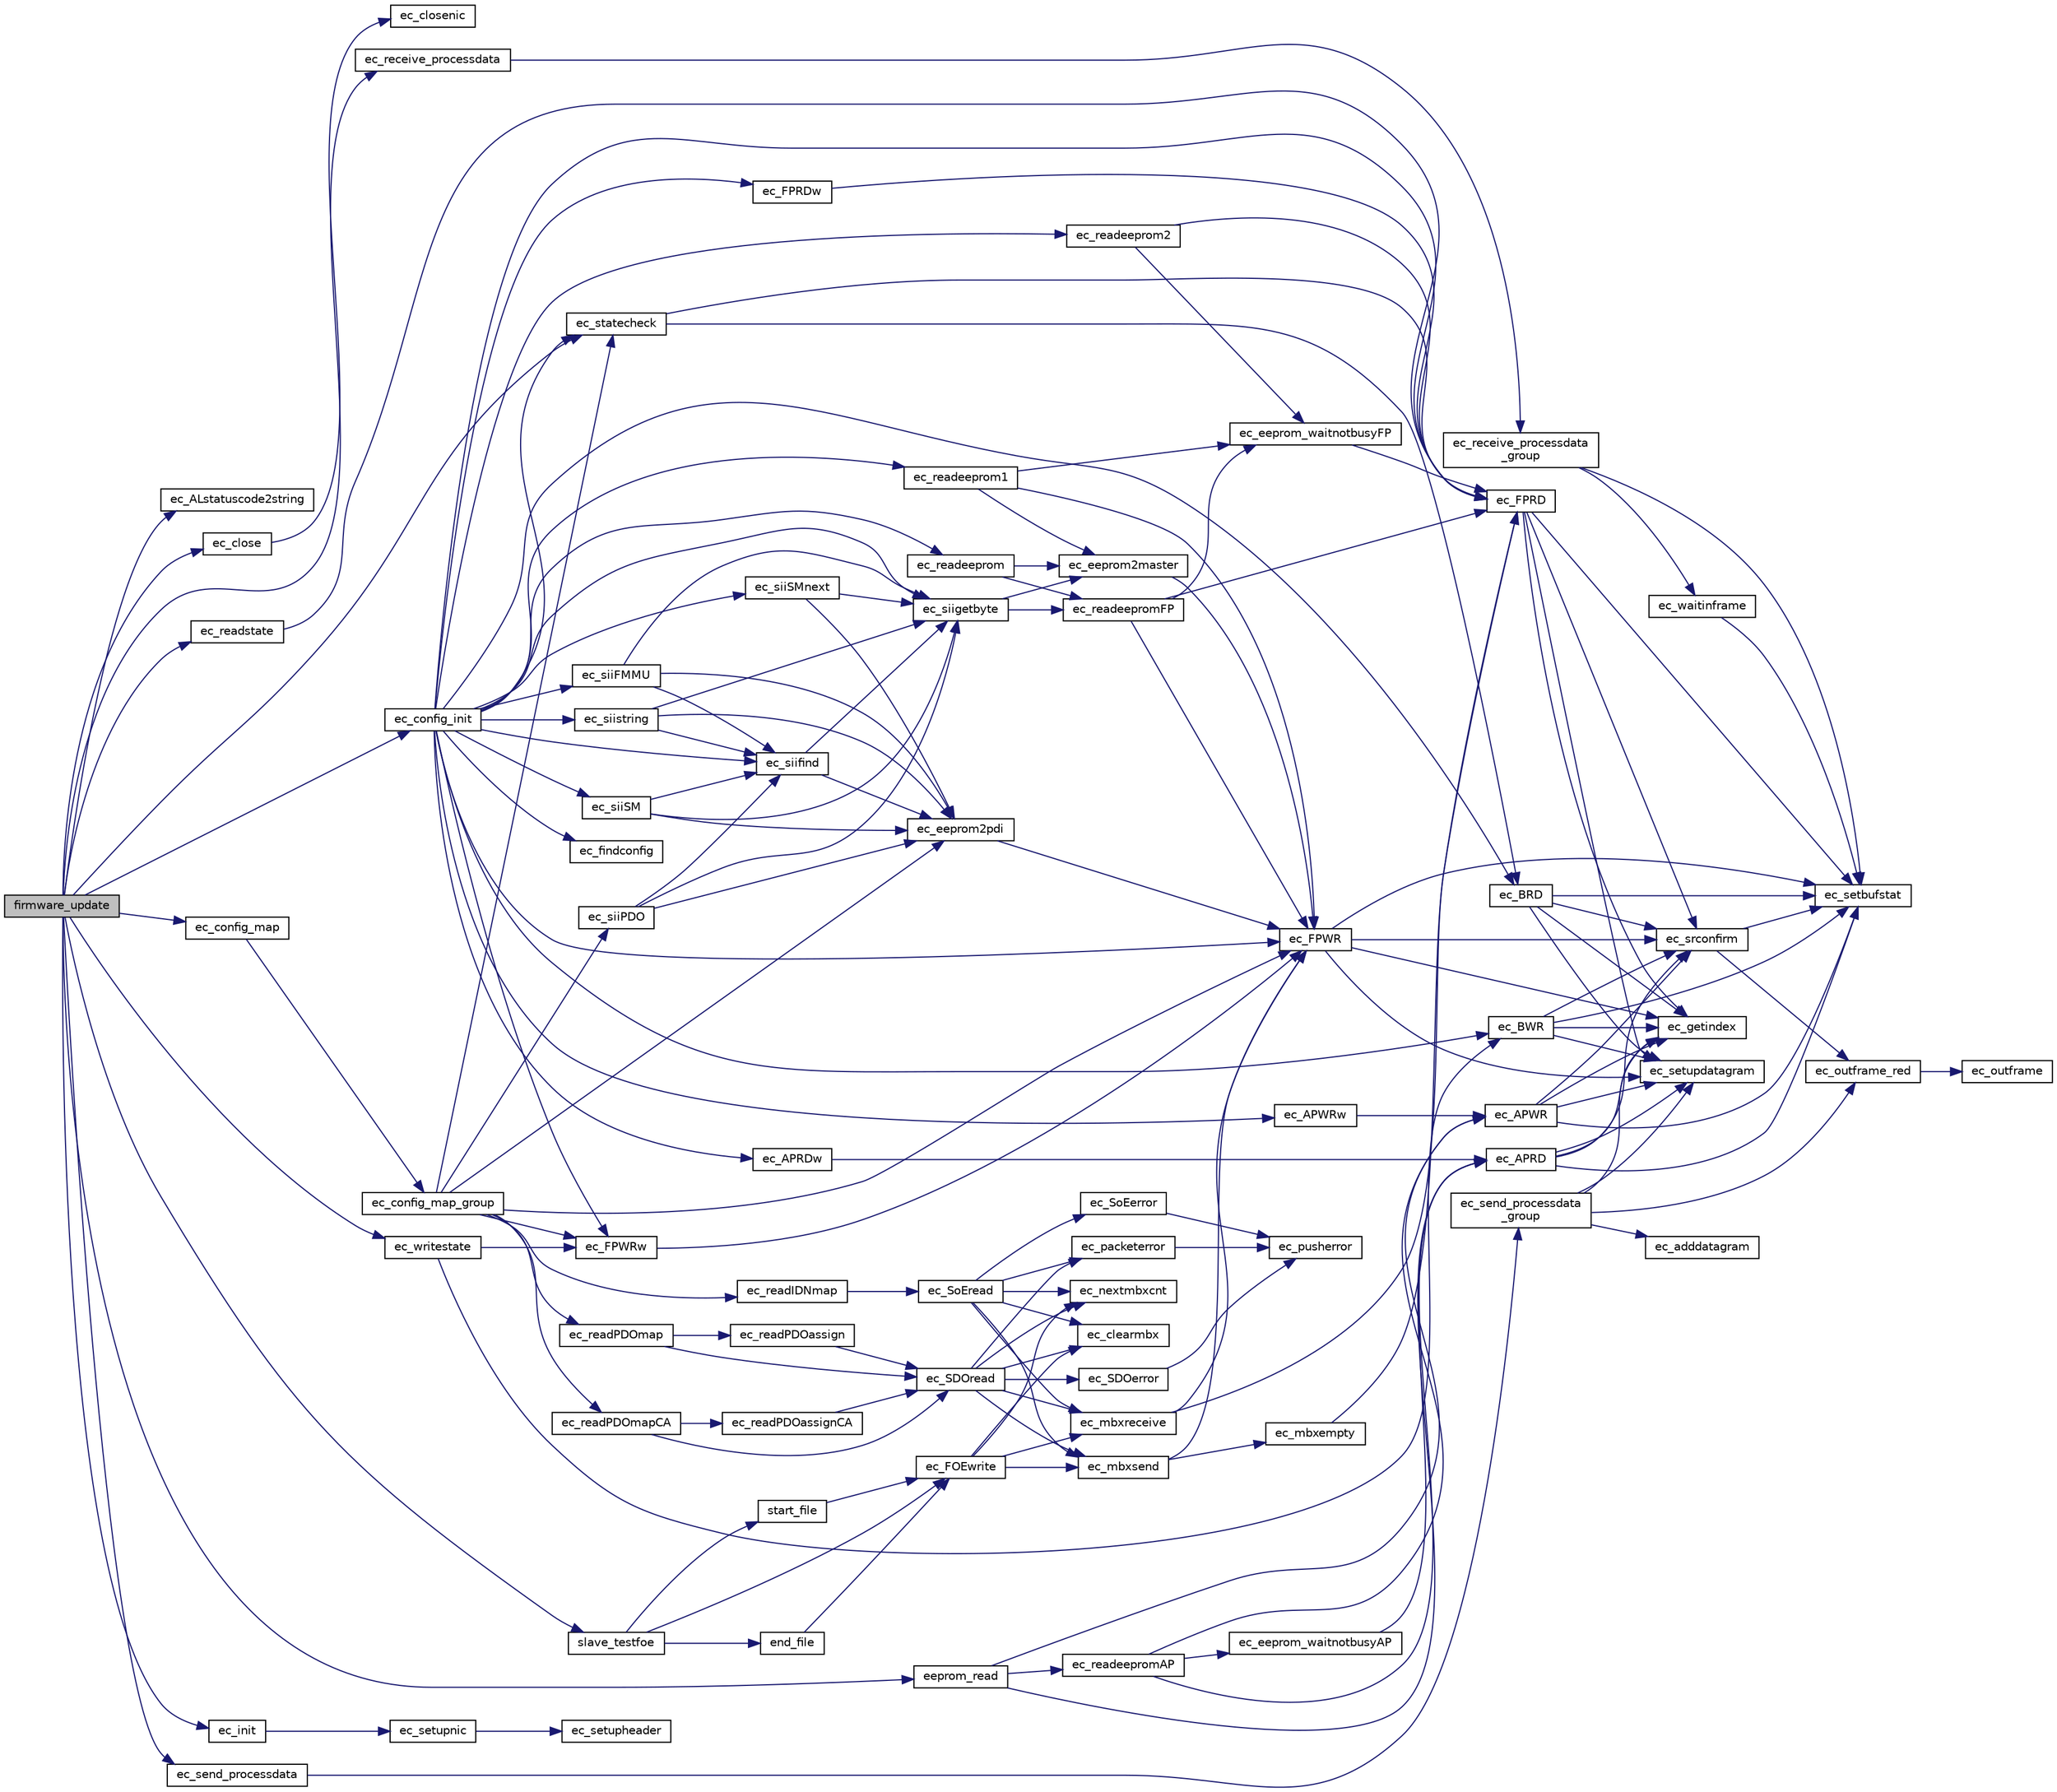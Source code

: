 digraph "firmware_update"
{
 // INTERACTIVE_SVG=YES
  edge [fontname="Helvetica",fontsize="10",labelfontname="Helvetica",labelfontsize="10"];
  node [fontname="Helvetica",fontsize="10",shape=record];
  rankdir="LR";
  Node1 [label="firmware_update",height=0.2,width=0.4,color="black", fillcolor="grey75", style="filled" fontcolor="black"];
  Node1 -> Node2 [color="midnightblue",fontsize="10",style="solid",fontname="Helvetica"];
  Node2 [label="ec_ALstatuscode2string",height=0.2,width=0.4,color="black", fillcolor="white", style="filled",URL="$ethercatprint_8c.html#a921e6bce917181c18330ceb38f8937d1"];
  Node1 -> Node3 [color="midnightblue",fontsize="10",style="solid",fontname="Helvetica"];
  Node3 [label="ec_close",height=0.2,width=0.4,color="black", fillcolor="white", style="filled",URL="$ethercatmain_8c.html#ab324bdc67988c7eab8dd7324817886cb"];
  Node3 -> Node4 [color="midnightblue",fontsize="10",style="solid",fontname="Helvetica"];
  Node4 [label="ec_closenic",height=0.2,width=0.4,color="black", fillcolor="white", style="filled",URL="$nicdrv_8c.html#ab023ae467cce8a520a2554f74415f2ef"];
  Node1 -> Node5 [color="midnightblue",fontsize="10",style="solid",fontname="Helvetica"];
  Node5 [label="ec_config_init",height=0.2,width=0.4,color="black", fillcolor="white", style="filled",URL="$ethercatconfig_8c.html#ae9128b2cb982fd03fae9105d746f8656"];
  Node5 -> Node6 [color="midnightblue",fontsize="10",style="solid",fontname="Helvetica"];
  Node6 [label="ec_APRDw",height=0.2,width=0.4,color="black", fillcolor="white", style="filled",URL="$ethercatbase_8c.html#ae04f6096929eed658625620ba507b219"];
  Node6 -> Node7 [color="midnightblue",fontsize="10",style="solid",fontname="Helvetica"];
  Node7 [label="ec_APRD",height=0.2,width=0.4,color="black", fillcolor="white", style="filled",URL="$ethercatbase_8c.html#a80f6087e11fc1a42832f7c7872122308"];
  Node7 -> Node8 [color="midnightblue",fontsize="10",style="solid",fontname="Helvetica"];
  Node8 [label="ec_getindex",height=0.2,width=0.4,color="black", fillcolor="white", style="filled",URL="$nicdrv_8c.html#ae3520c51670d8e4e3e360f26fd8acee4"];
  Node7 -> Node9 [color="midnightblue",fontsize="10",style="solid",fontname="Helvetica"];
  Node9 [label="ec_setbufstat",height=0.2,width=0.4,color="black", fillcolor="white", style="filled",URL="$nicdrv_8c.html#a121be26fdb9da9ef5b9f217fdcd2d50f"];
  Node7 -> Node10 [color="midnightblue",fontsize="10",style="solid",fontname="Helvetica"];
  Node10 [label="ec_setupdatagram",height=0.2,width=0.4,color="black", fillcolor="white", style="filled",URL="$ethercatbase_8c.html#a3b9a1e2b9fc1e15cf147a85d484db027"];
  Node7 -> Node11 [color="midnightblue",fontsize="10",style="solid",fontname="Helvetica"];
  Node11 [label="ec_srconfirm",height=0.2,width=0.4,color="black", fillcolor="white", style="filled",URL="$nicdrv_8c.html#ae49716ef495b23fc91261396fb2f49ec"];
  Node11 -> Node12 [color="midnightblue",fontsize="10",style="solid",fontname="Helvetica"];
  Node12 [label="ec_outframe_red",height=0.2,width=0.4,color="black", fillcolor="white", style="filled",URL="$nicdrv_8c.html#afb39cbe067b1afa202e8c487a33c4d66"];
  Node12 -> Node13 [color="midnightblue",fontsize="10",style="solid",fontname="Helvetica"];
  Node13 [label="ec_outframe",height=0.2,width=0.4,color="black", fillcolor="white", style="filled",URL="$nicdrv_8c.html#ace7534023c2df9a309fc51a5e7fd6d94"];
  Node11 -> Node9 [color="midnightblue",fontsize="10",style="solid",fontname="Helvetica"];
  Node5 -> Node14 [color="midnightblue",fontsize="10",style="solid",fontname="Helvetica"];
  Node14 [label="ec_APWRw",height=0.2,width=0.4,color="black", fillcolor="white", style="filled",URL="$ethercatbase_8c.html#aca3c5979b5549da9f4a6f441a74e132b"];
  Node14 -> Node15 [color="midnightblue",fontsize="10",style="solid",fontname="Helvetica"];
  Node15 [label="ec_APWR",height=0.2,width=0.4,color="black", fillcolor="white", style="filled",URL="$ethercatbase_8c.html#a02a1741d276571009e46fbe39e9f729f"];
  Node15 -> Node8 [color="midnightblue",fontsize="10",style="solid",fontname="Helvetica"];
  Node15 -> Node9 [color="midnightblue",fontsize="10",style="solid",fontname="Helvetica"];
  Node15 -> Node10 [color="midnightblue",fontsize="10",style="solid",fontname="Helvetica"];
  Node15 -> Node11 [color="midnightblue",fontsize="10",style="solid",fontname="Helvetica"];
  Node5 -> Node16 [color="midnightblue",fontsize="10",style="solid",fontname="Helvetica"];
  Node16 [label="ec_BRD",height=0.2,width=0.4,color="black", fillcolor="white", style="filled",URL="$ethercatbase_8c.html#a30d9ab75b270ba904509fb1af2b8dc17"];
  Node16 -> Node8 [color="midnightblue",fontsize="10",style="solid",fontname="Helvetica"];
  Node16 -> Node9 [color="midnightblue",fontsize="10",style="solid",fontname="Helvetica"];
  Node16 -> Node10 [color="midnightblue",fontsize="10",style="solid",fontname="Helvetica"];
  Node16 -> Node11 [color="midnightblue",fontsize="10",style="solid",fontname="Helvetica"];
  Node5 -> Node17 [color="midnightblue",fontsize="10",style="solid",fontname="Helvetica"];
  Node17 [label="ec_BWR",height=0.2,width=0.4,color="black", fillcolor="white", style="filled",URL="$ethercatbase_8c.html#a3ad29de613339c69a0b132114928b208"];
  Node17 -> Node8 [color="midnightblue",fontsize="10",style="solid",fontname="Helvetica"];
  Node17 -> Node9 [color="midnightblue",fontsize="10",style="solid",fontname="Helvetica"];
  Node17 -> Node10 [color="midnightblue",fontsize="10",style="solid",fontname="Helvetica"];
  Node17 -> Node11 [color="midnightblue",fontsize="10",style="solid",fontname="Helvetica"];
  Node5 -> Node18 [color="midnightblue",fontsize="10",style="solid",fontname="Helvetica"];
  Node18 [label="ec_findconfig",height=0.2,width=0.4,color="black", fillcolor="white", style="filled",URL="$ethercatconfig_8c.html#a8aa31990a858c7e049cfb4de24f28f3e"];
  Node5 -> Node19 [color="midnightblue",fontsize="10",style="solid",fontname="Helvetica"];
  Node19 [label="ec_FPRD",height=0.2,width=0.4,color="black", fillcolor="white", style="filled",URL="$ethercatbase_8c.html#aac2dc2b5a39ace0793473ab89bb56c7d"];
  Node19 -> Node8 [color="midnightblue",fontsize="10",style="solid",fontname="Helvetica"];
  Node19 -> Node9 [color="midnightblue",fontsize="10",style="solid",fontname="Helvetica"];
  Node19 -> Node10 [color="midnightblue",fontsize="10",style="solid",fontname="Helvetica"];
  Node19 -> Node11 [color="midnightblue",fontsize="10",style="solid",fontname="Helvetica"];
  Node5 -> Node20 [color="midnightblue",fontsize="10",style="solid",fontname="Helvetica"];
  Node20 [label="ec_FPRDw",height=0.2,width=0.4,color="black", fillcolor="white", style="filled",URL="$ethercatbase_8c.html#a1cebb240642f321d1f641e8a1ffe2fa4"];
  Node20 -> Node19 [color="midnightblue",fontsize="10",style="solid",fontname="Helvetica"];
  Node5 -> Node21 [color="midnightblue",fontsize="10",style="solid",fontname="Helvetica"];
  Node21 [label="ec_FPWR",height=0.2,width=0.4,color="black", fillcolor="white", style="filled",URL="$ethercatbase_8c.html#aa2fe58363a824f15838718ee31f11ffc"];
  Node21 -> Node8 [color="midnightblue",fontsize="10",style="solid",fontname="Helvetica"];
  Node21 -> Node9 [color="midnightblue",fontsize="10",style="solid",fontname="Helvetica"];
  Node21 -> Node10 [color="midnightblue",fontsize="10",style="solid",fontname="Helvetica"];
  Node21 -> Node11 [color="midnightblue",fontsize="10",style="solid",fontname="Helvetica"];
  Node5 -> Node22 [color="midnightblue",fontsize="10",style="solid",fontname="Helvetica"];
  Node22 [label="ec_FPWRw",height=0.2,width=0.4,color="black", fillcolor="white", style="filled",URL="$ethercatbase_8c.html#a2fc76bd01a00a0f6da9fb3927eabc24d"];
  Node22 -> Node21 [color="midnightblue",fontsize="10",style="solid",fontname="Helvetica"];
  Node5 -> Node23 [color="midnightblue",fontsize="10",style="solid",fontname="Helvetica"];
  Node23 [label="ec_readeeprom",height=0.2,width=0.4,color="black", fillcolor="white", style="filled",URL="$ethercatmain_8c.html#aacc964b3a092b666f8011717be911d35"];
  Node23 -> Node24 [color="midnightblue",fontsize="10",style="solid",fontname="Helvetica"];
  Node24 [label="ec_eeprom2master",height=0.2,width=0.4,color="black", fillcolor="white", style="filled",URL="$ethercatmain_8c.html#a027bd337ebfa1d39de8a7a1f5c5287de"];
  Node24 -> Node21 [color="midnightblue",fontsize="10",style="solid",fontname="Helvetica"];
  Node23 -> Node25 [color="midnightblue",fontsize="10",style="solid",fontname="Helvetica"];
  Node25 [label="ec_readeepromFP",height=0.2,width=0.4,color="black", fillcolor="white", style="filled",URL="$ethercatmain_8c.html#ace89c7536b04427ffb755e77a5525855"];
  Node25 -> Node26 [color="midnightblue",fontsize="10",style="solid",fontname="Helvetica"];
  Node26 [label="ec_eeprom_waitnotbusyFP",height=0.2,width=0.4,color="black", fillcolor="white", style="filled",URL="$ethercatmain_8c.html#a683af1ff758441cb62905cb041e428a1"];
  Node26 -> Node19 [color="midnightblue",fontsize="10",style="solid",fontname="Helvetica"];
  Node25 -> Node19 [color="midnightblue",fontsize="10",style="solid",fontname="Helvetica"];
  Node25 -> Node21 [color="midnightblue",fontsize="10",style="solid",fontname="Helvetica"];
  Node5 -> Node27 [color="midnightblue",fontsize="10",style="solid",fontname="Helvetica"];
  Node27 [label="ec_readeeprom1",height=0.2,width=0.4,color="black", fillcolor="white", style="filled",URL="$ethercatmain_8c.html#ad920436309547d99e23cb8fd7b56b1bc"];
  Node27 -> Node24 [color="midnightblue",fontsize="10",style="solid",fontname="Helvetica"];
  Node27 -> Node26 [color="midnightblue",fontsize="10",style="solid",fontname="Helvetica"];
  Node27 -> Node21 [color="midnightblue",fontsize="10",style="solid",fontname="Helvetica"];
  Node5 -> Node28 [color="midnightblue",fontsize="10",style="solid",fontname="Helvetica"];
  Node28 [label="ec_readeeprom2",height=0.2,width=0.4,color="black", fillcolor="white", style="filled",URL="$ethercatmain_8c.html#a31e35cc2f33ecf639db43c79850462ab"];
  Node28 -> Node26 [color="midnightblue",fontsize="10",style="solid",fontname="Helvetica"];
  Node28 -> Node19 [color="midnightblue",fontsize="10",style="solid",fontname="Helvetica"];
  Node5 -> Node29 [color="midnightblue",fontsize="10",style="solid",fontname="Helvetica"];
  Node29 [label="ec_siifind",height=0.2,width=0.4,color="black", fillcolor="white", style="filled",URL="$ethercatmain_8c.html#af44cb7b11dccd4ea221079ae0a8138e8"];
  Node29 -> Node30 [color="midnightblue",fontsize="10",style="solid",fontname="Helvetica"];
  Node30 [label="ec_eeprom2pdi",height=0.2,width=0.4,color="black", fillcolor="white", style="filled",URL="$ethercatmain_8c.html#ae149a6cd4a61c22efa4cf4185ffd83be"];
  Node30 -> Node21 [color="midnightblue",fontsize="10",style="solid",fontname="Helvetica"];
  Node29 -> Node31 [color="midnightblue",fontsize="10",style="solid",fontname="Helvetica"];
  Node31 [label="ec_siigetbyte",height=0.2,width=0.4,color="black", fillcolor="white", style="filled",URL="$ethercatmain_8c.html#a6c314f9524aa84af885f1e6426b71148"];
  Node31 -> Node24 [color="midnightblue",fontsize="10",style="solid",fontname="Helvetica"];
  Node31 -> Node25 [color="midnightblue",fontsize="10",style="solid",fontname="Helvetica"];
  Node5 -> Node32 [color="midnightblue",fontsize="10",style="solid",fontname="Helvetica"];
  Node32 [label="ec_siiFMMU",height=0.2,width=0.4,color="black", fillcolor="white", style="filled",URL="$ethercatmain_8c.html#ab382409c9f74891f82e87dcc7fad875e"];
  Node32 -> Node30 [color="midnightblue",fontsize="10",style="solid",fontname="Helvetica"];
  Node32 -> Node29 [color="midnightblue",fontsize="10",style="solid",fontname="Helvetica"];
  Node32 -> Node31 [color="midnightblue",fontsize="10",style="solid",fontname="Helvetica"];
  Node5 -> Node31 [color="midnightblue",fontsize="10",style="solid",fontname="Helvetica"];
  Node5 -> Node33 [color="midnightblue",fontsize="10",style="solid",fontname="Helvetica"];
  Node33 [label="ec_siiSM",height=0.2,width=0.4,color="black", fillcolor="white", style="filled",URL="$ethercatmain_8c.html#a54c0c0d13f6c7b38e98ab91f4db29514"];
  Node33 -> Node30 [color="midnightblue",fontsize="10",style="solid",fontname="Helvetica"];
  Node33 -> Node29 [color="midnightblue",fontsize="10",style="solid",fontname="Helvetica"];
  Node33 -> Node31 [color="midnightblue",fontsize="10",style="solid",fontname="Helvetica"];
  Node5 -> Node34 [color="midnightblue",fontsize="10",style="solid",fontname="Helvetica"];
  Node34 [label="ec_siiSMnext",height=0.2,width=0.4,color="black", fillcolor="white", style="filled",URL="$ethercatmain_8c.html#acfb749a5fbaaa6d560204757be2170f5"];
  Node34 -> Node30 [color="midnightblue",fontsize="10",style="solid",fontname="Helvetica"];
  Node34 -> Node31 [color="midnightblue",fontsize="10",style="solid",fontname="Helvetica"];
  Node5 -> Node35 [color="midnightblue",fontsize="10",style="solid",fontname="Helvetica"];
  Node35 [label="ec_siistring",height=0.2,width=0.4,color="black", fillcolor="white", style="filled",URL="$ethercatmain_8c.html#a4fe43f91402e635e7087b9f1e09d7703"];
  Node35 -> Node30 [color="midnightblue",fontsize="10",style="solid",fontname="Helvetica"];
  Node35 -> Node29 [color="midnightblue",fontsize="10",style="solid",fontname="Helvetica"];
  Node35 -> Node31 [color="midnightblue",fontsize="10",style="solid",fontname="Helvetica"];
  Node5 -> Node36 [color="midnightblue",fontsize="10",style="solid",fontname="Helvetica"];
  Node36 [label="ec_statecheck",height=0.2,width=0.4,color="black", fillcolor="white", style="filled",URL="$ethercatmain_8c.html#a8f77918c0a6a32be1079a11119171901"];
  Node36 -> Node16 [color="midnightblue",fontsize="10",style="solid",fontname="Helvetica"];
  Node36 -> Node19 [color="midnightblue",fontsize="10",style="solid",fontname="Helvetica"];
  Node1 -> Node37 [color="midnightblue",fontsize="10",style="solid",fontname="Helvetica"];
  Node37 [label="ec_config_map",height=0.2,width=0.4,color="black", fillcolor="white", style="filled",URL="$ethercatconfig_8c.html#aa740a2ba948117670c4f9741bc31cc38"];
  Node37 -> Node38 [color="midnightblue",fontsize="10",style="solid",fontname="Helvetica"];
  Node38 [label="ec_config_map_group",height=0.2,width=0.4,color="black", fillcolor="white", style="filled",URL="$ethercatconfig_8c.html#ae1120a5cace4aa56cf753977ccd37b8d"];
  Node38 -> Node30 [color="midnightblue",fontsize="10",style="solid",fontname="Helvetica"];
  Node38 -> Node21 [color="midnightblue",fontsize="10",style="solid",fontname="Helvetica"];
  Node38 -> Node22 [color="midnightblue",fontsize="10",style="solid",fontname="Helvetica"];
  Node38 -> Node39 [color="midnightblue",fontsize="10",style="solid",fontname="Helvetica"];
  Node39 [label="ec_readIDNmap",height=0.2,width=0.4,color="black", fillcolor="white", style="filled",URL="$ethercatsoe_8c.html#acb454e12b2034f0121a534de57b0e869"];
  Node39 -> Node40 [color="midnightblue",fontsize="10",style="solid",fontname="Helvetica"];
  Node40 [label="ec_SoEread",height=0.2,width=0.4,color="black", fillcolor="white", style="filled",URL="$ethercatsoe_8c.html#af8db8dac3118e949c495d4e50caccfac"];
  Node40 -> Node41 [color="midnightblue",fontsize="10",style="solid",fontname="Helvetica"];
  Node41 [label="ec_clearmbx",height=0.2,width=0.4,color="black", fillcolor="white", style="filled",URL="$ethercatmain_8c.html#a652d40885e8275a02ddcf94fbd077c99"];
  Node40 -> Node42 [color="midnightblue",fontsize="10",style="solid",fontname="Helvetica"];
  Node42 [label="ec_mbxreceive",height=0.2,width=0.4,color="black", fillcolor="white", style="filled",URL="$ethercatmain_8c.html#a7c1a13c5372ba1b38c9d04085c191e73"];
  Node42 -> Node19 [color="midnightblue",fontsize="10",style="solid",fontname="Helvetica"];
  Node42 -> Node21 [color="midnightblue",fontsize="10",style="solid",fontname="Helvetica"];
  Node40 -> Node43 [color="midnightblue",fontsize="10",style="solid",fontname="Helvetica"];
  Node43 [label="ec_mbxsend",height=0.2,width=0.4,color="black", fillcolor="white", style="filled",URL="$ethercatmain_8c.html#a575bb6105662ad54fe55c47fc72075c4"];
  Node43 -> Node21 [color="midnightblue",fontsize="10",style="solid",fontname="Helvetica"];
  Node43 -> Node44 [color="midnightblue",fontsize="10",style="solid",fontname="Helvetica"];
  Node44 [label="ec_mbxempty",height=0.2,width=0.4,color="black", fillcolor="white", style="filled",URL="$ethercatmain_8c.html#a78a07c2b50526e0f99334f7d2782264f"];
  Node44 -> Node19 [color="midnightblue",fontsize="10",style="solid",fontname="Helvetica"];
  Node40 -> Node45 [color="midnightblue",fontsize="10",style="solid",fontname="Helvetica"];
  Node45 [label="ec_nextmbxcnt",height=0.2,width=0.4,color="black", fillcolor="white", style="filled",URL="$ethercatmain_8c.html#a1e178403f6eb467358bdfcc9eb086691"];
  Node40 -> Node46 [color="midnightblue",fontsize="10",style="solid",fontname="Helvetica"];
  Node46 [label="ec_packeterror",height=0.2,width=0.4,color="black", fillcolor="white", style="filled",URL="$ethercatmain_8c.html#a430e1266d5c0c1bd4153b660e4fa5298"];
  Node46 -> Node47 [color="midnightblue",fontsize="10",style="solid",fontname="Helvetica"];
  Node47 [label="ec_pusherror",height=0.2,width=0.4,color="black", fillcolor="white", style="filled",URL="$ethercatmain_8c.html#a91e361f3f3615c5ee22eb17def4d1532"];
  Node40 -> Node48 [color="midnightblue",fontsize="10",style="solid",fontname="Helvetica"];
  Node48 [label="ec_SoEerror",height=0.2,width=0.4,color="black", fillcolor="white", style="filled",URL="$ethercatsoe_8c.html#a4e7bc2ffc0f30d2427844f2609c14bee"];
  Node48 -> Node47 [color="midnightblue",fontsize="10",style="solid",fontname="Helvetica"];
  Node38 -> Node49 [color="midnightblue",fontsize="10",style="solid",fontname="Helvetica"];
  Node49 [label="ec_readPDOmap",height=0.2,width=0.4,color="black", fillcolor="white", style="filled",URL="$ethercatcoe_8c.html#a15ab60b8e11aa61d67480faa19d0ab28"];
  Node49 -> Node50 [color="midnightblue",fontsize="10",style="solid",fontname="Helvetica"];
  Node50 [label="ec_readPDOassign",height=0.2,width=0.4,color="black", fillcolor="white", style="filled",URL="$ethercatcoe_8c.html#af69e8cb853f10018ef190159752cd7e2"];
  Node50 -> Node51 [color="midnightblue",fontsize="10",style="solid",fontname="Helvetica"];
  Node51 [label="ec_SDOread",height=0.2,width=0.4,color="black", fillcolor="white", style="filled",URL="$ethercatcoe_8c.html#a143f50dea5c6c2694d4050c0caeb5a8e"];
  Node51 -> Node41 [color="midnightblue",fontsize="10",style="solid",fontname="Helvetica"];
  Node51 -> Node42 [color="midnightblue",fontsize="10",style="solid",fontname="Helvetica"];
  Node51 -> Node43 [color="midnightblue",fontsize="10",style="solid",fontname="Helvetica"];
  Node51 -> Node45 [color="midnightblue",fontsize="10",style="solid",fontname="Helvetica"];
  Node51 -> Node46 [color="midnightblue",fontsize="10",style="solid",fontname="Helvetica"];
  Node51 -> Node52 [color="midnightblue",fontsize="10",style="solid",fontname="Helvetica"];
  Node52 [label="ec_SDOerror",height=0.2,width=0.4,color="black", fillcolor="white", style="filled",URL="$ethercatcoe_8c.html#a3aa77952c6d3ce040bb6ba8f4da3a74a"];
  Node52 -> Node47 [color="midnightblue",fontsize="10",style="solid",fontname="Helvetica"];
  Node49 -> Node51 [color="midnightblue",fontsize="10",style="solid",fontname="Helvetica"];
  Node38 -> Node53 [color="midnightblue",fontsize="10",style="solid",fontname="Helvetica"];
  Node53 [label="ec_readPDOmapCA",height=0.2,width=0.4,color="black", fillcolor="white", style="filled",URL="$ethercatcoe_8c.html#a8770ccad0cea1ea8f7dbbd5bfc58b83d"];
  Node53 -> Node54 [color="midnightblue",fontsize="10",style="solid",fontname="Helvetica"];
  Node54 [label="ec_readPDOassignCA",height=0.2,width=0.4,color="black", fillcolor="white", style="filled",URL="$ethercatcoe_8c.html#a28d3ddf83f70650527d9dce3fb290a35"];
  Node54 -> Node51 [color="midnightblue",fontsize="10",style="solid",fontname="Helvetica"];
  Node53 -> Node51 [color="midnightblue",fontsize="10",style="solid",fontname="Helvetica"];
  Node38 -> Node55 [color="midnightblue",fontsize="10",style="solid",fontname="Helvetica"];
  Node55 [label="ec_siiPDO",height=0.2,width=0.4,color="black", fillcolor="white", style="filled",URL="$ethercatmain_8c.html#aef972d9668958da9db3c350e159caddb"];
  Node55 -> Node30 [color="midnightblue",fontsize="10",style="solid",fontname="Helvetica"];
  Node55 -> Node29 [color="midnightblue",fontsize="10",style="solid",fontname="Helvetica"];
  Node55 -> Node31 [color="midnightblue",fontsize="10",style="solid",fontname="Helvetica"];
  Node38 -> Node36 [color="midnightblue",fontsize="10",style="solid",fontname="Helvetica"];
  Node1 -> Node56 [color="midnightblue",fontsize="10",style="solid",fontname="Helvetica"];
  Node56 [label="ec_init",height=0.2,width=0.4,color="black", fillcolor="white", style="filled",URL="$ethercatmain_8c.html#a4f50e3fbd5f3d756b4b87043a0f87d62"];
  Node56 -> Node57 [color="midnightblue",fontsize="10",style="solid",fontname="Helvetica"];
  Node57 [label="ec_setupnic",height=0.2,width=0.4,color="black", fillcolor="white", style="filled",URL="$nicdrv_8c.html#a5b5e0bf5e801e9f30a0fcd9b50b3efc5"];
  Node57 -> Node58 [color="midnightblue",fontsize="10",style="solid",fontname="Helvetica"];
  Node58 [label="ec_setupheader",height=0.2,width=0.4,color="black", fillcolor="white", style="filled",URL="$nicdrv_8c.html#a495531bac8f5d70b5a10494048b15820"];
  Node1 -> Node59 [color="midnightblue",fontsize="10",style="solid",fontname="Helvetica"];
  Node59 [label="ec_readstate",height=0.2,width=0.4,color="black", fillcolor="white", style="filled",URL="$ethercatmain_8c.html#a585d9cd831f1d43f1bbaf7a50ee9759c"];
  Node59 -> Node19 [color="midnightblue",fontsize="10",style="solid",fontname="Helvetica"];
  Node1 -> Node60 [color="midnightblue",fontsize="10",style="solid",fontname="Helvetica"];
  Node60 [label="ec_receive_processdata",height=0.2,width=0.4,color="black", fillcolor="white", style="filled",URL="$ethercatmain_8c.html#a14280050ace4427d196acd17e6d79e55"];
  Node60 -> Node61 [color="midnightblue",fontsize="10",style="solid",fontname="Helvetica"];
  Node61 [label="ec_receive_processdata\l_group",height=0.2,width=0.4,color="black", fillcolor="white", style="filled",URL="$ethercatmain_8c.html#a974363168ed4259d2d5a48a9e7317354"];
  Node61 -> Node9 [color="midnightblue",fontsize="10",style="solid",fontname="Helvetica"];
  Node61 -> Node62 [color="midnightblue",fontsize="10",style="solid",fontname="Helvetica"];
  Node62 [label="ec_waitinframe",height=0.2,width=0.4,color="black", fillcolor="white", style="filled",URL="$nicdrv_8c.html#a3bcbccf53a33907e16fa67c8e5b45d40"];
  Node62 -> Node9 [color="midnightblue",fontsize="10",style="solid",fontname="Helvetica"];
  Node1 -> Node63 [color="midnightblue",fontsize="10",style="solid",fontname="Helvetica"];
  Node63 [label="ec_send_processdata",height=0.2,width=0.4,color="black", fillcolor="white", style="filled",URL="$ethercatmain_8c.html#a30c66bb9d54e741149f7d40bbdb21078"];
  Node63 -> Node64 [color="midnightblue",fontsize="10",style="solid",fontname="Helvetica"];
  Node64 [label="ec_send_processdata\l_group",height=0.2,width=0.4,color="black", fillcolor="white", style="filled",URL="$ethercatmain_8c.html#a5e2063e4eb419e7abdcc9d863dc7a7b4"];
  Node64 -> Node65 [color="midnightblue",fontsize="10",style="solid",fontname="Helvetica"];
  Node65 [label="ec_adddatagram",height=0.2,width=0.4,color="black", fillcolor="white", style="filled",URL="$ethercatbase_8c.html#a775297e7bcfe08569ad537d6e3a770fb"];
  Node64 -> Node8 [color="midnightblue",fontsize="10",style="solid",fontname="Helvetica"];
  Node64 -> Node12 [color="midnightblue",fontsize="10",style="solid",fontname="Helvetica"];
  Node64 -> Node10 [color="midnightblue",fontsize="10",style="solid",fontname="Helvetica"];
  Node1 -> Node36 [color="midnightblue",fontsize="10",style="solid",fontname="Helvetica"];
  Node1 -> Node66 [color="midnightblue",fontsize="10",style="solid",fontname="Helvetica"];
  Node66 [label="ec_writestate",height=0.2,width=0.4,color="black", fillcolor="white", style="filled",URL="$ethercatmain_8c.html#a0750885eaa4230b7815a84ce8d627984"];
  Node66 -> Node17 [color="midnightblue",fontsize="10",style="solid",fontname="Helvetica"];
  Node66 -> Node22 [color="midnightblue",fontsize="10",style="solid",fontname="Helvetica"];
  Node1 -> Node67 [color="midnightblue",fontsize="10",style="solid",fontname="Helvetica"];
  Node67 [label="eeprom_read",height=0.2,width=0.4,color="black", fillcolor="white", style="filled",URL="$fw__update_8c.html#a1f7b392753323c242f0c4fafb71def77"];
  Node67 -> Node7 [color="midnightblue",fontsize="10",style="solid",fontname="Helvetica"];
  Node67 -> Node15 [color="midnightblue",fontsize="10",style="solid",fontname="Helvetica"];
  Node67 -> Node68 [color="midnightblue",fontsize="10",style="solid",fontname="Helvetica"];
  Node68 [label="ec_readeepromAP",height=0.2,width=0.4,color="black", fillcolor="white", style="filled",URL="$ethercatmain_8c.html#ad1f3c620e76b3395d7deccc23ef0f8c5"];
  Node68 -> Node7 [color="midnightblue",fontsize="10",style="solid",fontname="Helvetica"];
  Node68 -> Node15 [color="midnightblue",fontsize="10",style="solid",fontname="Helvetica"];
  Node68 -> Node69 [color="midnightblue",fontsize="10",style="solid",fontname="Helvetica"];
  Node69 [label="ec_eeprom_waitnotbusyAP",height=0.2,width=0.4,color="black", fillcolor="white", style="filled",URL="$ethercatmain_8c.html#af4b40499a69dd20db5aa8da081c7274f"];
  Node69 -> Node7 [color="midnightblue",fontsize="10",style="solid",fontname="Helvetica"];
  Node1 -> Node70 [color="midnightblue",fontsize="10",style="solid",fontname="Helvetica"];
  Node70 [label="slave_testfoe",height=0.2,width=0.4,color="black", fillcolor="white", style="filled",URL="$fw__update_8c.html#acc6c9ddc89022912eb46513872e33253"];
  Node70 -> Node71 [color="midnightblue",fontsize="10",style="solid",fontname="Helvetica"];
  Node71 [label="start_file",height=0.2,width=0.4,color="black", fillcolor="white", style="filled",URL="$fw__update_8c.html#a7db02e0d40f35ba4b041e087dfd604d3"];
  Node71 -> Node72 [color="midnightblue",fontsize="10",style="solid",fontname="Helvetica"];
  Node72 [label="ec_FOEwrite",height=0.2,width=0.4,color="black", fillcolor="white", style="filled",URL="$ethercatfoe_8c.html#a212557ed69e601f59421bd32c463b0d5"];
  Node72 -> Node41 [color="midnightblue",fontsize="10",style="solid",fontname="Helvetica"];
  Node72 -> Node42 [color="midnightblue",fontsize="10",style="solid",fontname="Helvetica"];
  Node72 -> Node43 [color="midnightblue",fontsize="10",style="solid",fontname="Helvetica"];
  Node72 -> Node45 [color="midnightblue",fontsize="10",style="solid",fontname="Helvetica"];
  Node70 -> Node72 [color="midnightblue",fontsize="10",style="solid",fontname="Helvetica"];
  Node70 -> Node73 [color="midnightblue",fontsize="10",style="solid",fontname="Helvetica"];
  Node73 [label="end_file",height=0.2,width=0.4,color="black", fillcolor="white", style="filled",URL="$fw__update_8c.html#a50eb5931c3f11c210ca9fbf53cb401dc"];
  Node73 -> Node72 [color="midnightblue",fontsize="10",style="solid",fontname="Helvetica"];
}
